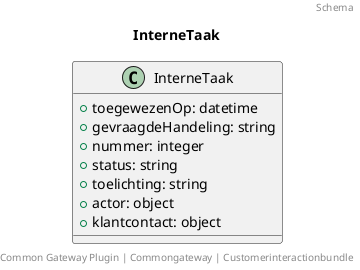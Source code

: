 @startuml
title: InterneTaak
footer: Common Gateway Plugin | Commongateway | Customerinteractionbundle 
header: Schema

class InterneTaak {
  + toegewezenOp: datetime
  + gevraagdeHandeling: string
  + nummer: integer
  + status: string
  + toelichting: string
  + actor: object
  + klantcontact: object
}
@enduml
